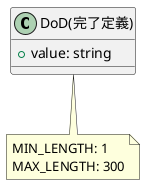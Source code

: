 @startuml DoD

class "DoD(完了定義)" as DoD {
    + value: string
}

note bottom of DoD
    MIN_LENGTH: 1
    MAX_LENGTH: 300
end note

@enduml
```